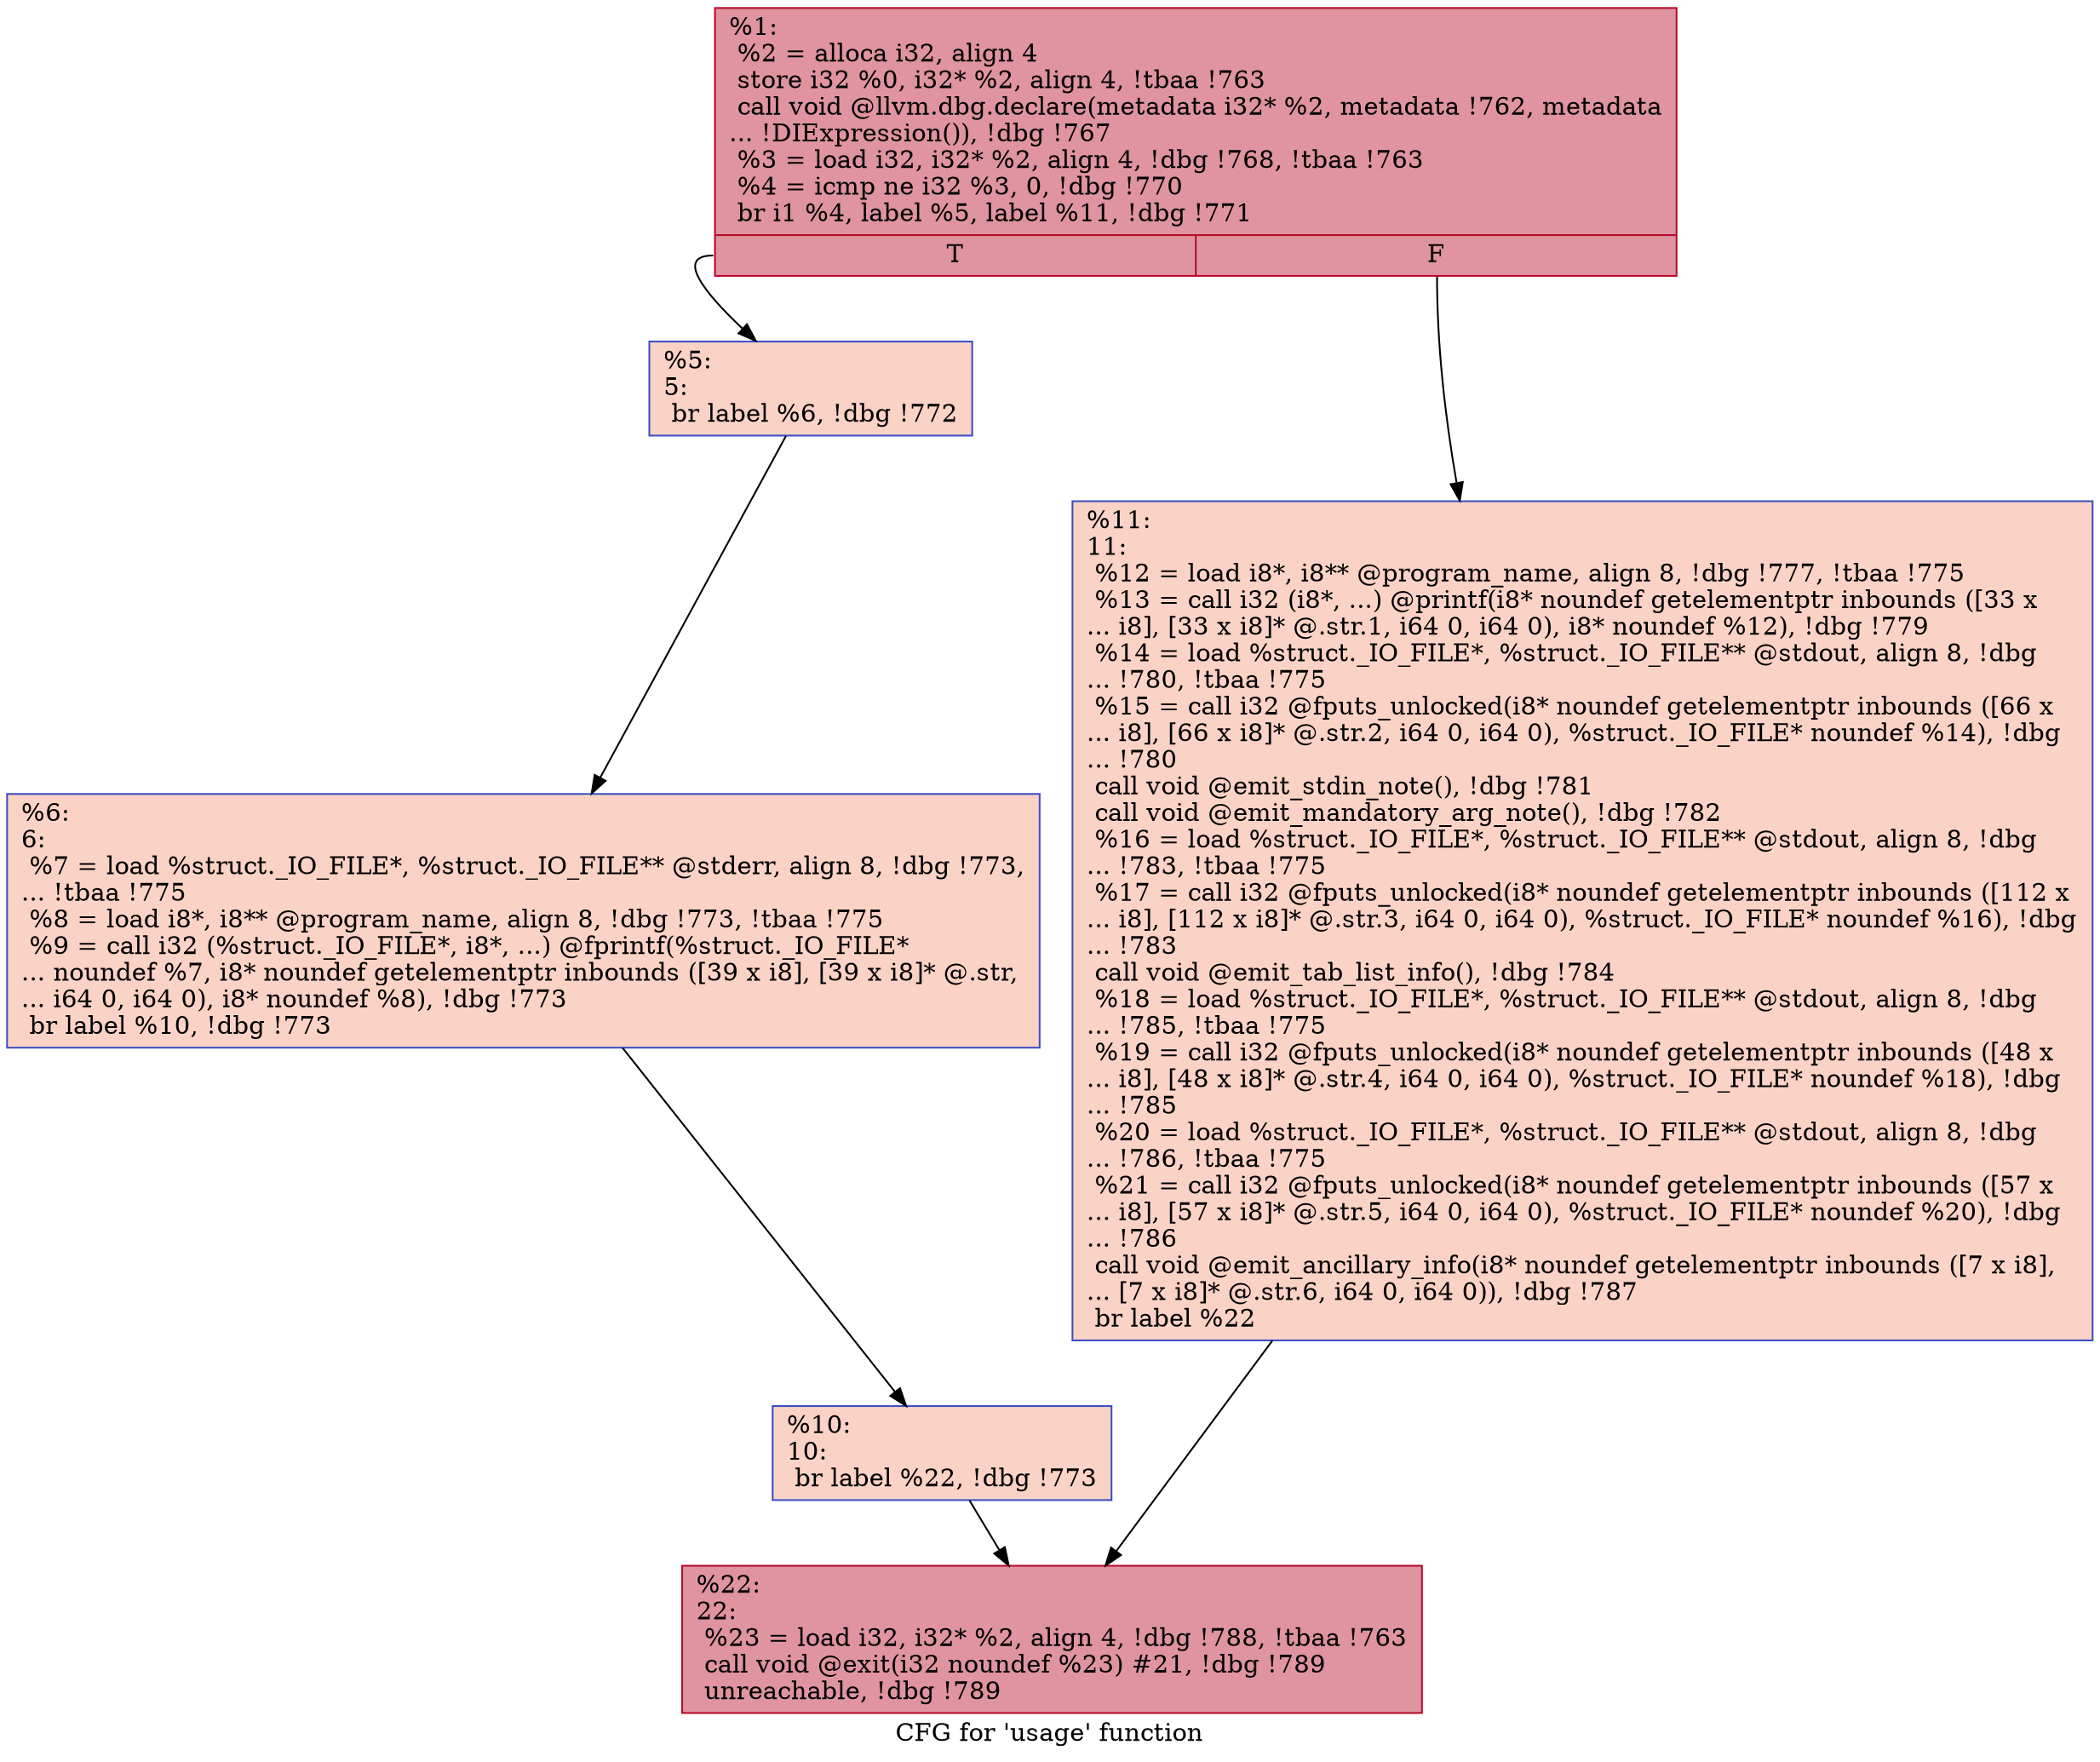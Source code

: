 digraph "CFG for 'usage' function" {
	label="CFG for 'usage' function";

	Node0x11131d0 [shape=record,color="#b70d28ff", style=filled, fillcolor="#b70d2870",label="{%1:\l  %2 = alloca i32, align 4\l  store i32 %0, i32* %2, align 4, !tbaa !763\l  call void @llvm.dbg.declare(metadata i32* %2, metadata !762, metadata\l... !DIExpression()), !dbg !767\l  %3 = load i32, i32* %2, align 4, !dbg !768, !tbaa !763\l  %4 = icmp ne i32 %3, 0, !dbg !770\l  br i1 %4, label %5, label %11, !dbg !771\l|{<s0>T|<s1>F}}"];
	Node0x11131d0:s0 -> Node0x113f820;
	Node0x11131d0:s1 -> Node0x113f910;
	Node0x113f820 [shape=record,color="#3d50c3ff", style=filled, fillcolor="#f59c7d70",label="{%5:\l5:                                                \l  br label %6, !dbg !772\l}"];
	Node0x113f820 -> Node0x113f870;
	Node0x113f870 [shape=record,color="#3d50c3ff", style=filled, fillcolor="#f59c7d70",label="{%6:\l6:                                                \l  %7 = load %struct._IO_FILE*, %struct._IO_FILE** @stderr, align 8, !dbg !773,\l... !tbaa !775\l  %8 = load i8*, i8** @program_name, align 8, !dbg !773, !tbaa !775\l  %9 = call i32 (%struct._IO_FILE*, i8*, ...) @fprintf(%struct._IO_FILE*\l... noundef %7, i8* noundef getelementptr inbounds ([39 x i8], [39 x i8]* @.str,\l... i64 0, i64 0), i8* noundef %8), !dbg !773\l  br label %10, !dbg !773\l}"];
	Node0x113f870 -> Node0x113f8c0;
	Node0x113f8c0 [shape=record,color="#3d50c3ff", style=filled, fillcolor="#f59c7d70",label="{%10:\l10:                                               \l  br label %22, !dbg !773\l}"];
	Node0x113f8c0 -> Node0x113f960;
	Node0x113f910 [shape=record,color="#3d50c3ff", style=filled, fillcolor="#f59c7d70",label="{%11:\l11:                                               \l  %12 = load i8*, i8** @program_name, align 8, !dbg !777, !tbaa !775\l  %13 = call i32 (i8*, ...) @printf(i8* noundef getelementptr inbounds ([33 x\l... i8], [33 x i8]* @.str.1, i64 0, i64 0), i8* noundef %12), !dbg !779\l  %14 = load %struct._IO_FILE*, %struct._IO_FILE** @stdout, align 8, !dbg\l... !780, !tbaa !775\l  %15 = call i32 @fputs_unlocked(i8* noundef getelementptr inbounds ([66 x\l... i8], [66 x i8]* @.str.2, i64 0, i64 0), %struct._IO_FILE* noundef %14), !dbg\l... !780\l  call void @emit_stdin_note(), !dbg !781\l  call void @emit_mandatory_arg_note(), !dbg !782\l  %16 = load %struct._IO_FILE*, %struct._IO_FILE** @stdout, align 8, !dbg\l... !783, !tbaa !775\l  %17 = call i32 @fputs_unlocked(i8* noundef getelementptr inbounds ([112 x\l... i8], [112 x i8]* @.str.3, i64 0, i64 0), %struct._IO_FILE* noundef %16), !dbg\l... !783\l  call void @emit_tab_list_info(), !dbg !784\l  %18 = load %struct._IO_FILE*, %struct._IO_FILE** @stdout, align 8, !dbg\l... !785, !tbaa !775\l  %19 = call i32 @fputs_unlocked(i8* noundef getelementptr inbounds ([48 x\l... i8], [48 x i8]* @.str.4, i64 0, i64 0), %struct._IO_FILE* noundef %18), !dbg\l... !785\l  %20 = load %struct._IO_FILE*, %struct._IO_FILE** @stdout, align 8, !dbg\l... !786, !tbaa !775\l  %21 = call i32 @fputs_unlocked(i8* noundef getelementptr inbounds ([57 x\l... i8], [57 x i8]* @.str.5, i64 0, i64 0), %struct._IO_FILE* noundef %20), !dbg\l... !786\l  call void @emit_ancillary_info(i8* noundef getelementptr inbounds ([7 x i8],\l... [7 x i8]* @.str.6, i64 0, i64 0)), !dbg !787\l  br label %22\l}"];
	Node0x113f910 -> Node0x113f960;
	Node0x113f960 [shape=record,color="#b70d28ff", style=filled, fillcolor="#b70d2870",label="{%22:\l22:                                               \l  %23 = load i32, i32* %2, align 4, !dbg !788, !tbaa !763\l  call void @exit(i32 noundef %23) #21, !dbg !789\l  unreachable, !dbg !789\l}"];
}
